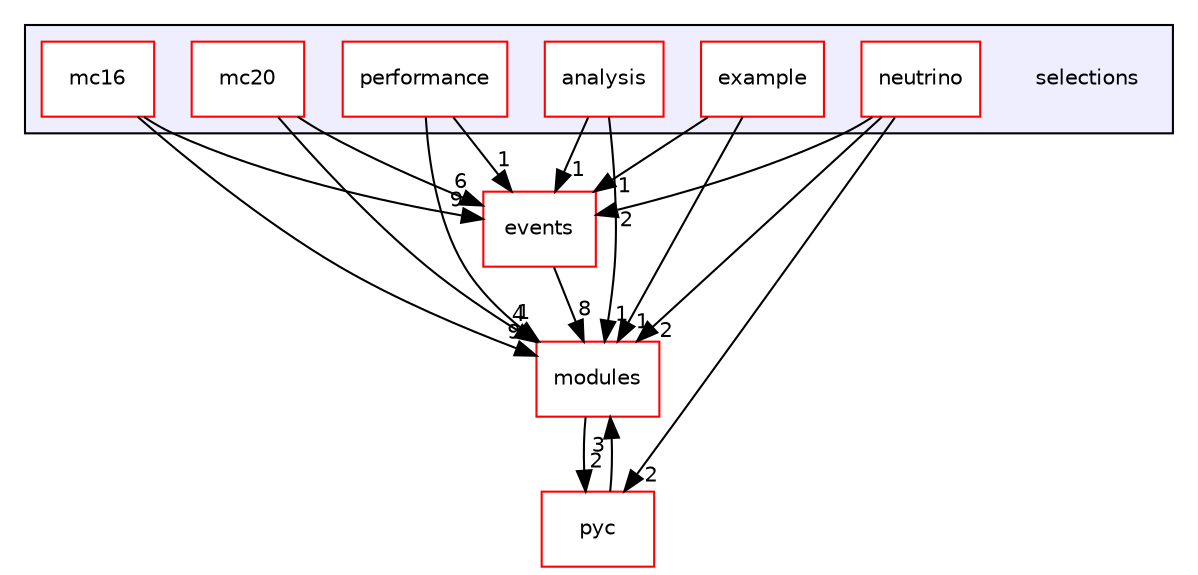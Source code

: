 digraph "selections" {
  compound=true
  node [ fontsize="10", fontname="Helvetica"];
  edge [ labelfontsize="10", labelfontname="Helvetica"];
  subgraph clusterdir_c11f412861641db89942a5b56163180e {
    graph [ bgcolor="#eeeeff", pencolor="black", label="" URL="dir_c11f412861641db89942a5b56163180e.html"];
    dir_c11f412861641db89942a5b56163180e [shape=plaintext label="selections"];
    dir_e6092bd7b55beb6c186d06664b1dc5b9 [shape=box label="analysis" color="red" fillcolor="white" style="filled" URL="dir_e6092bd7b55beb6c186d06664b1dc5b9.html"];
    dir_e397059e1a7bccba74a88984659d4585 [shape=box label="example" color="red" fillcolor="white" style="filled" URL="dir_e397059e1a7bccba74a88984659d4585.html"];
    dir_bc82bf3ca7c5362cfdb8685ad0dbd6e8 [shape=box label="mc16" color="red" fillcolor="white" style="filled" URL="dir_bc82bf3ca7c5362cfdb8685ad0dbd6e8.html"];
    dir_1a9554541fbc6e429c241ac7d5c16f0d [shape=box label="mc20" color="red" fillcolor="white" style="filled" URL="dir_1a9554541fbc6e429c241ac7d5c16f0d.html"];
    dir_5b4b48d2912f43aadba834a37d3ff1ea [shape=box label="neutrino" color="red" fillcolor="white" style="filled" URL="dir_5b4b48d2912f43aadba834a37d3ff1ea.html"];
    dir_78ba40dc50ffb3b1bf0fad1c3ea3e55e [shape=box label="performance" color="red" fillcolor="white" style="filled" URL="dir_78ba40dc50ffb3b1bf0fad1c3ea3e55e.html"];
  }
  dir_8c49963344259a26845032e86c0550c4 [shape=box label="events" fillcolor="white" style="filled" color="red" URL="dir_8c49963344259a26845032e86c0550c4.html"];
  dir_ec4844e93998863f4e611fcf0d12b86b [shape=box label="pyc" fillcolor="white" style="filled" color="red" URL="dir_ec4844e93998863f4e611fcf0d12b86b.html"];
  dir_ee3c23494b4011e6a628e4900ef262df [shape=box label="modules" fillcolor="white" style="filled" color="red" URL="dir_ee3c23494b4011e6a628e4900ef262df.html"];
  dir_1a9554541fbc6e429c241ac7d5c16f0d->dir_8c49963344259a26845032e86c0550c4 [headlabel="6", labeldistance=1.5 headhref="dir_000044_000019.html"];
  dir_1a9554541fbc6e429c241ac7d5c16f0d->dir_ee3c23494b4011e6a628e4900ef262df [headlabel="4", labeldistance=1.5 headhref="dir_000044_000074.html"];
  dir_e397059e1a7bccba74a88984659d4585->dir_8c49963344259a26845032e86c0550c4 [headlabel="1", labeldistance=1.5 headhref="dir_000036_000019.html"];
  dir_e397059e1a7bccba74a88984659d4585->dir_ee3c23494b4011e6a628e4900ef262df [headlabel="1", labeldistance=1.5 headhref="dir_000036_000074.html"];
  dir_8c49963344259a26845032e86c0550c4->dir_ee3c23494b4011e6a628e4900ef262df [headlabel="8", labeldistance=1.5 headhref="dir_000019_000074.html"];
  dir_ec4844e93998863f4e611fcf0d12b86b->dir_ee3c23494b4011e6a628e4900ef262df [headlabel="3", labeldistance=1.5 headhref="dir_000084_000074.html"];
  dir_bc82bf3ca7c5362cfdb8685ad0dbd6e8->dir_8c49963344259a26845032e86c0550c4 [headlabel="9", labeldistance=1.5 headhref="dir_000037_000019.html"];
  dir_bc82bf3ca7c5362cfdb8685ad0dbd6e8->dir_ee3c23494b4011e6a628e4900ef262df [headlabel="9", labeldistance=1.5 headhref="dir_000037_000074.html"];
  dir_ee3c23494b4011e6a628e4900ef262df->dir_ec4844e93998863f4e611fcf0d12b86b [headlabel="2", labeldistance=1.5 headhref="dir_000074_000084.html"];
  dir_78ba40dc50ffb3b1bf0fad1c3ea3e55e->dir_8c49963344259a26845032e86c0550c4 [headlabel="1", labeldistance=1.5 headhref="dir_000049_000019.html"];
  dir_78ba40dc50ffb3b1bf0fad1c3ea3e55e->dir_ee3c23494b4011e6a628e4900ef262df [headlabel="1", labeldistance=1.5 headhref="dir_000049_000074.html"];
  dir_e6092bd7b55beb6c186d06664b1dc5b9->dir_8c49963344259a26845032e86c0550c4 [headlabel="1", labeldistance=1.5 headhref="dir_000035_000019.html"];
  dir_e6092bd7b55beb6c186d06664b1dc5b9->dir_ee3c23494b4011e6a628e4900ef262df [headlabel="1", labeldistance=1.5 headhref="dir_000035_000074.html"];
  dir_5b4b48d2912f43aadba834a37d3ff1ea->dir_8c49963344259a26845032e86c0550c4 [headlabel="2", labeldistance=1.5 headhref="dir_000047_000019.html"];
  dir_5b4b48d2912f43aadba834a37d3ff1ea->dir_ec4844e93998863f4e611fcf0d12b86b [headlabel="2", labeldistance=1.5 headhref="dir_000047_000084.html"];
  dir_5b4b48d2912f43aadba834a37d3ff1ea->dir_ee3c23494b4011e6a628e4900ef262df [headlabel="2", labeldistance=1.5 headhref="dir_000047_000074.html"];
}
